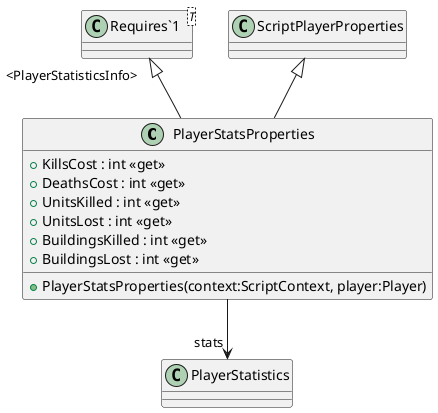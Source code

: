 @startuml
class PlayerStatsProperties {
    + PlayerStatsProperties(context:ScriptContext, player:Player)
    + KillsCost : int <<get>>
    + DeathsCost : int <<get>>
    + UnitsKilled : int <<get>>
    + UnitsLost : int <<get>>
    + BuildingsKilled : int <<get>>
    + BuildingsLost : int <<get>>
}
class "Requires`1"<T> {
}
ScriptPlayerProperties <|-- PlayerStatsProperties
"Requires`1" "<PlayerStatisticsInfo>" <|-- PlayerStatsProperties
PlayerStatsProperties --> "stats" PlayerStatistics
@enduml
